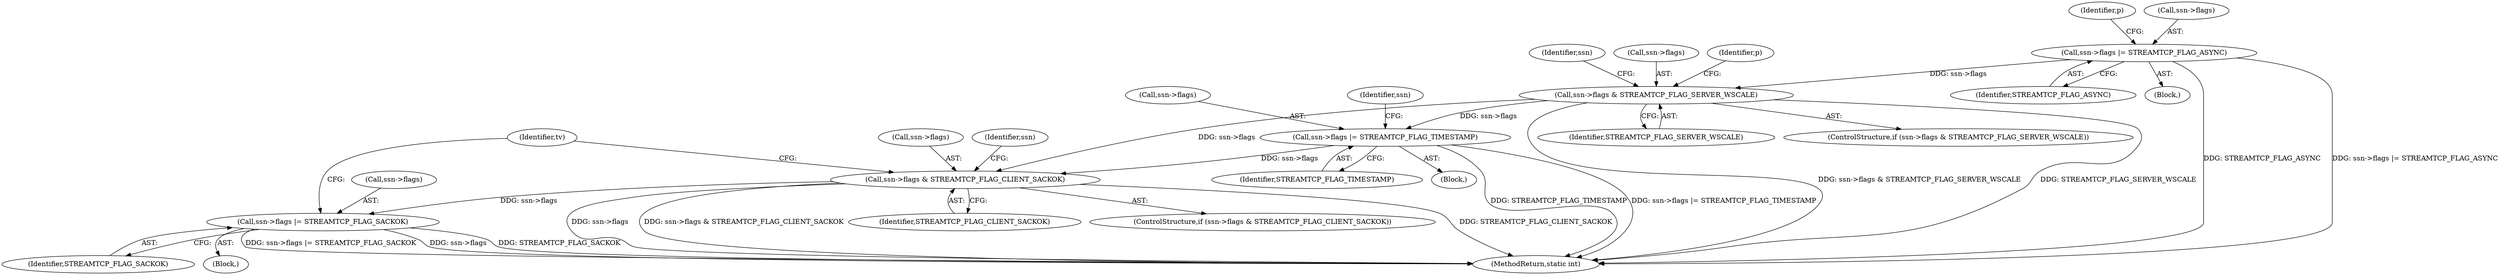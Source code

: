 digraph "0_suricata_843d0b7a10bb45627f94764a6c5d468a24143345_1@pointer" {
"1000913" [label="(Call,ssn->flags |= STREAMTCP_FLAG_ASYNC)"];
"1001033" [label="(Call,ssn->flags & STREAMTCP_FLAG_SERVER_WSCALE)"];
"1001058" [label="(Call,ssn->flags |= STREAMTCP_FLAG_TIMESTAMP)"];
"1001098" [label="(Call,ssn->flags & STREAMTCP_FLAG_CLIENT_SACKOK)"];
"1001104" [label="(Call,ssn->flags |= STREAMTCP_FLAG_SACKOK)"];
"1001103" [label="(Block,)"];
"1000917" [label="(Identifier,STREAMTCP_FLAG_ASYNC)"];
"1001128" [label="(MethodReturn,static int)"];
"1001058" [label="(Call,ssn->flags |= STREAMTCP_FLAG_TIMESTAMP)"];
"1001108" [label="(Identifier,STREAMTCP_FLAG_SACKOK)"];
"1000913" [label="(Call,ssn->flags |= STREAMTCP_FLAG_ASYNC)"];
"1001102" [label="(Identifier,STREAMTCP_FLAG_CLIENT_SACKOK)"];
"1001037" [label="(Identifier,STREAMTCP_FLAG_SERVER_WSCALE)"];
"1001098" [label="(Call,ssn->flags & STREAMTCP_FLAG_CLIENT_SACKOK)"];
"1000919" [label="(Identifier,p)"];
"1001062" [label="(Identifier,STREAMTCP_FLAG_TIMESTAMP)"];
"1000914" [label="(Call,ssn->flags)"];
"1001104" [label="(Call,ssn->flags |= STREAMTCP_FLAG_SACKOK)"];
"1001099" [label="(Call,ssn->flags)"];
"1001110" [label="(Identifier,tv)"];
"1001059" [label="(Call,ssn->flags)"];
"1001097" [label="(ControlStructure,if (ssn->flags & STREAMTCP_FLAG_CLIENT_SACKOK))"];
"1000877" [label="(Block,)"];
"1001066" [label="(Identifier,ssn)"];
"1001032" [label="(ControlStructure,if (ssn->flags & STREAMTCP_FLAG_SERVER_WSCALE))"];
"1001033" [label="(Call,ssn->flags & STREAMTCP_FLAG_SERVER_WSCALE)"];
"1001057" [label="(Block,)"];
"1001105" [label="(Call,ssn->flags)"];
"1001049" [label="(Identifier,p)"];
"1001042" [label="(Identifier,ssn)"];
"1001034" [label="(Call,ssn->flags)"];
"1001106" [label="(Identifier,ssn)"];
"1000913" -> "1000877"  [label="AST: "];
"1000913" -> "1000917"  [label="CFG: "];
"1000914" -> "1000913"  [label="AST: "];
"1000917" -> "1000913"  [label="AST: "];
"1000919" -> "1000913"  [label="CFG: "];
"1000913" -> "1001128"  [label="DDG: STREAMTCP_FLAG_ASYNC"];
"1000913" -> "1001128"  [label="DDG: ssn->flags |= STREAMTCP_FLAG_ASYNC"];
"1000913" -> "1001033"  [label="DDG: ssn->flags"];
"1001033" -> "1001032"  [label="AST: "];
"1001033" -> "1001037"  [label="CFG: "];
"1001034" -> "1001033"  [label="AST: "];
"1001037" -> "1001033"  [label="AST: "];
"1001042" -> "1001033"  [label="CFG: "];
"1001049" -> "1001033"  [label="CFG: "];
"1001033" -> "1001128"  [label="DDG: ssn->flags & STREAMTCP_FLAG_SERVER_WSCALE"];
"1001033" -> "1001128"  [label="DDG: STREAMTCP_FLAG_SERVER_WSCALE"];
"1001033" -> "1001058"  [label="DDG: ssn->flags"];
"1001033" -> "1001098"  [label="DDG: ssn->flags"];
"1001058" -> "1001057"  [label="AST: "];
"1001058" -> "1001062"  [label="CFG: "];
"1001059" -> "1001058"  [label="AST: "];
"1001062" -> "1001058"  [label="AST: "];
"1001066" -> "1001058"  [label="CFG: "];
"1001058" -> "1001128"  [label="DDG: STREAMTCP_FLAG_TIMESTAMP"];
"1001058" -> "1001128"  [label="DDG: ssn->flags |= STREAMTCP_FLAG_TIMESTAMP"];
"1001058" -> "1001098"  [label="DDG: ssn->flags"];
"1001098" -> "1001097"  [label="AST: "];
"1001098" -> "1001102"  [label="CFG: "];
"1001099" -> "1001098"  [label="AST: "];
"1001102" -> "1001098"  [label="AST: "];
"1001106" -> "1001098"  [label="CFG: "];
"1001110" -> "1001098"  [label="CFG: "];
"1001098" -> "1001128"  [label="DDG: ssn->flags"];
"1001098" -> "1001128"  [label="DDG: ssn->flags & STREAMTCP_FLAG_CLIENT_SACKOK"];
"1001098" -> "1001128"  [label="DDG: STREAMTCP_FLAG_CLIENT_SACKOK"];
"1001098" -> "1001104"  [label="DDG: ssn->flags"];
"1001104" -> "1001103"  [label="AST: "];
"1001104" -> "1001108"  [label="CFG: "];
"1001105" -> "1001104"  [label="AST: "];
"1001108" -> "1001104"  [label="AST: "];
"1001110" -> "1001104"  [label="CFG: "];
"1001104" -> "1001128"  [label="DDG: ssn->flags"];
"1001104" -> "1001128"  [label="DDG: STREAMTCP_FLAG_SACKOK"];
"1001104" -> "1001128"  [label="DDG: ssn->flags |= STREAMTCP_FLAG_SACKOK"];
}
